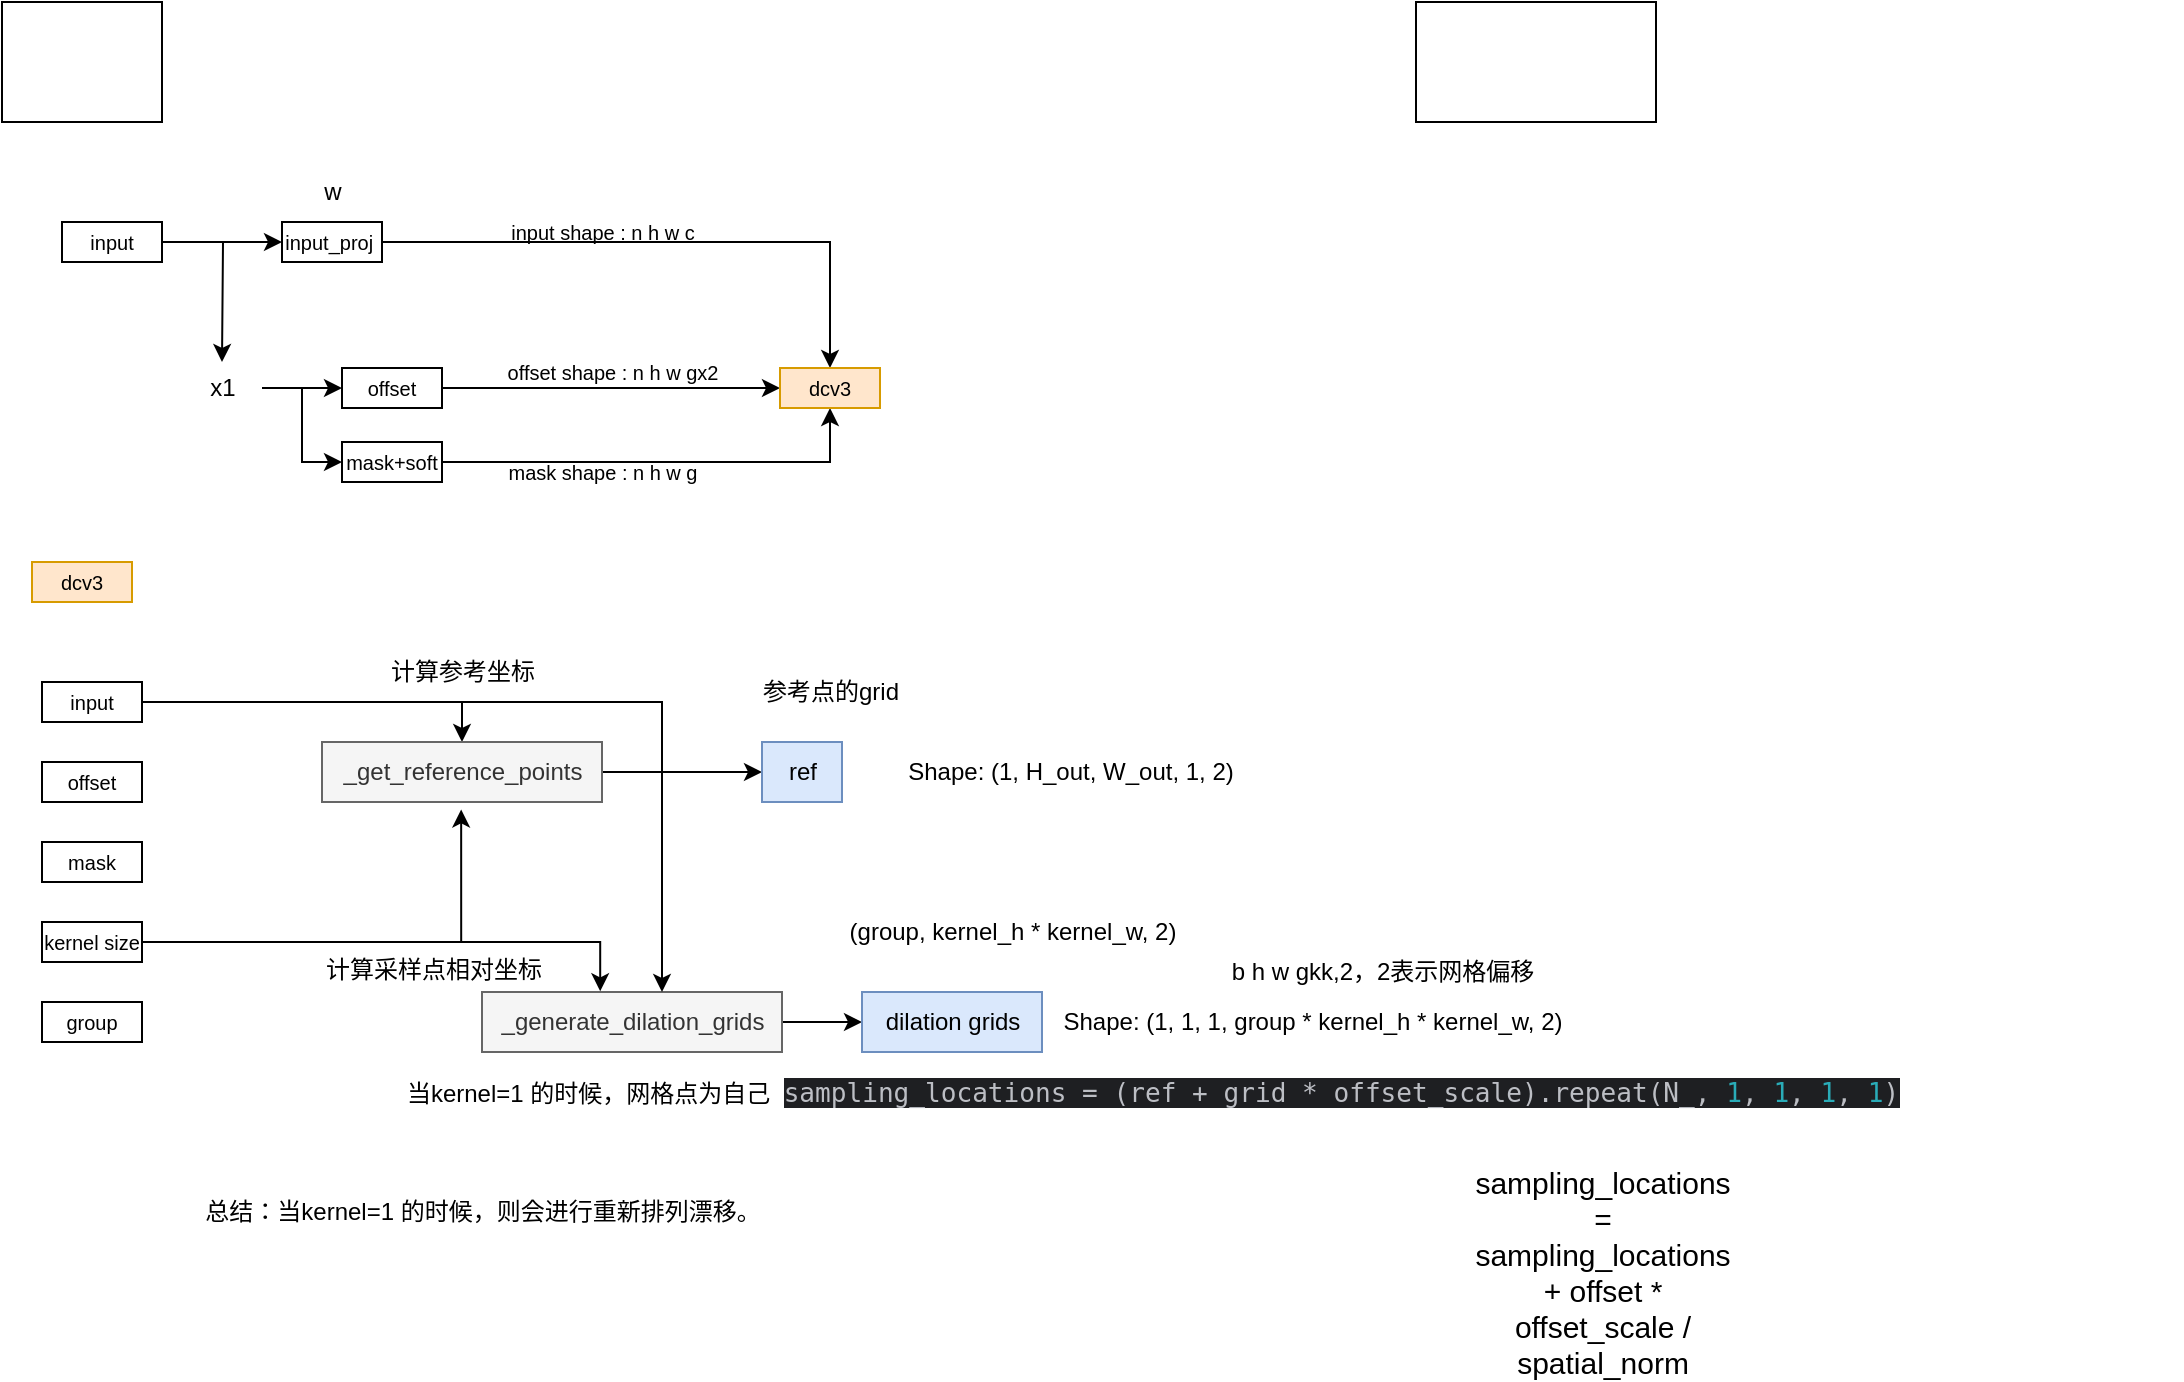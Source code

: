 <mxfile version="26.1.3">
  <diagram name="第 1 页" id="IIF3PYmxGIQ2WKmlQFw2">
    <mxGraphModel dx="1420" dy="724" grid="1" gridSize="10" guides="1" tooltips="1" connect="1" arrows="1" fold="1" page="1" pageScale="1" pageWidth="827" pageHeight="1169" math="0" shadow="0">
      <root>
        <mxCell id="0" />
        <mxCell id="1" parent="0" />
        <mxCell id="mqvMD9u0rO13LE9v99cT-2" value="" style="rounded=0;whiteSpace=wrap;html=1;" vertex="1" parent="1">
          <mxGeometry x="707" width="120" height="60" as="geometry" />
        </mxCell>
        <mxCell id="mqvMD9u0rO13LE9v99cT-3" value="" style="rounded=0;whiteSpace=wrap;html=1;" vertex="1" parent="1">
          <mxGeometry width="80" height="60" as="geometry" />
        </mxCell>
        <mxCell id="mqvMD9u0rO13LE9v99cT-8" style="edgeStyle=orthogonalEdgeStyle;rounded=0;orthogonalLoop=1;jettySize=auto;html=1;entryX=0;entryY=0.5;entryDx=0;entryDy=0;" edge="1" parent="1" source="mqvMD9u0rO13LE9v99cT-4" target="mqvMD9u0rO13LE9v99cT-6">
          <mxGeometry relative="1" as="geometry" />
        </mxCell>
        <mxCell id="mqvMD9u0rO13LE9v99cT-9" style="edgeStyle=orthogonalEdgeStyle;rounded=0;orthogonalLoop=1;jettySize=auto;html=1;" edge="1" parent="1" source="mqvMD9u0rO13LE9v99cT-4">
          <mxGeometry relative="1" as="geometry">
            <mxPoint x="110" y="180" as="targetPoint" />
          </mxGeometry>
        </mxCell>
        <mxCell id="mqvMD9u0rO13LE9v99cT-4" value="&lt;span style=&quot;font-size: 10px;&quot;&gt;input&lt;/span&gt;" style="rounded=0;whiteSpace=wrap;html=1;" vertex="1" parent="1">
          <mxGeometry x="30" y="110" width="50" height="20" as="geometry" />
        </mxCell>
        <mxCell id="mqvMD9u0rO13LE9v99cT-24" style="edgeStyle=orthogonalEdgeStyle;rounded=0;orthogonalLoop=1;jettySize=auto;html=1;entryX=0;entryY=0.5;entryDx=0;entryDy=0;" edge="1" parent="1" source="mqvMD9u0rO13LE9v99cT-5" target="mqvMD9u0rO13LE9v99cT-22">
          <mxGeometry relative="1" as="geometry" />
        </mxCell>
        <mxCell id="mqvMD9u0rO13LE9v99cT-5" value="&lt;font style=&quot;font-size: 10px;&quot;&gt;offset&lt;/font&gt;" style="rounded=0;whiteSpace=wrap;html=1;" vertex="1" parent="1">
          <mxGeometry x="170" y="183" width="50" height="20" as="geometry" />
        </mxCell>
        <mxCell id="mqvMD9u0rO13LE9v99cT-23" style="edgeStyle=orthogonalEdgeStyle;rounded=0;orthogonalLoop=1;jettySize=auto;html=1;" edge="1" parent="1" source="mqvMD9u0rO13LE9v99cT-6" target="mqvMD9u0rO13LE9v99cT-22">
          <mxGeometry relative="1" as="geometry" />
        </mxCell>
        <mxCell id="mqvMD9u0rO13LE9v99cT-6" value="&lt;font style=&quot;font-size: 10px;&quot;&gt;input_proj&amp;nbsp;&lt;/font&gt;" style="rounded=0;whiteSpace=wrap;html=1;" vertex="1" parent="1">
          <mxGeometry x="140" y="110" width="50" height="20" as="geometry" />
        </mxCell>
        <mxCell id="mqvMD9u0rO13LE9v99cT-7" value="w" style="text;html=1;align=center;verticalAlign=middle;resizable=0;points=[];autosize=1;strokeColor=none;fillColor=none;" vertex="1" parent="1">
          <mxGeometry x="150" y="80" width="30" height="30" as="geometry" />
        </mxCell>
        <mxCell id="mqvMD9u0rO13LE9v99cT-11" style="edgeStyle=orthogonalEdgeStyle;rounded=0;orthogonalLoop=1;jettySize=auto;html=1;entryX=0;entryY=0.5;entryDx=0;entryDy=0;" edge="1" parent="1" source="mqvMD9u0rO13LE9v99cT-10" target="mqvMD9u0rO13LE9v99cT-5">
          <mxGeometry relative="1" as="geometry" />
        </mxCell>
        <mxCell id="mqvMD9u0rO13LE9v99cT-13" style="edgeStyle=orthogonalEdgeStyle;rounded=0;orthogonalLoop=1;jettySize=auto;html=1;entryX=0;entryY=0.5;entryDx=0;entryDy=0;" edge="1" parent="1" source="mqvMD9u0rO13LE9v99cT-10" target="mqvMD9u0rO13LE9v99cT-12">
          <mxGeometry relative="1" as="geometry" />
        </mxCell>
        <mxCell id="mqvMD9u0rO13LE9v99cT-10" value="x1" style="text;html=1;align=center;verticalAlign=middle;resizable=0;points=[];autosize=1;strokeColor=none;fillColor=none;" vertex="1" parent="1">
          <mxGeometry x="90" y="178" width="40" height="30" as="geometry" />
        </mxCell>
        <mxCell id="mqvMD9u0rO13LE9v99cT-25" style="edgeStyle=orthogonalEdgeStyle;rounded=0;orthogonalLoop=1;jettySize=auto;html=1;entryX=0.5;entryY=1;entryDx=0;entryDy=0;" edge="1" parent="1" source="mqvMD9u0rO13LE9v99cT-12" target="mqvMD9u0rO13LE9v99cT-22">
          <mxGeometry relative="1" as="geometry" />
        </mxCell>
        <mxCell id="mqvMD9u0rO13LE9v99cT-12" value="&lt;font style=&quot;font-size: 10px;&quot;&gt;mask+soft&lt;/font&gt;" style="rounded=0;whiteSpace=wrap;html=1;" vertex="1" parent="1">
          <mxGeometry x="170" y="220" width="50" height="20" as="geometry" />
        </mxCell>
        <mxCell id="mqvMD9u0rO13LE9v99cT-19" value="&lt;font style=&quot;font-size: 10px;&quot;&gt;offset shape : n h w gx2&lt;/font&gt;" style="text;html=1;align=center;verticalAlign=middle;resizable=0;points=[];autosize=1;strokeColor=none;fillColor=none;" vertex="1" parent="1">
          <mxGeometry x="240" y="170" width="130" height="30" as="geometry" />
        </mxCell>
        <mxCell id="mqvMD9u0rO13LE9v99cT-21" value="&lt;font style=&quot;font-size: 10px;&quot;&gt;mask shape : n h w g&lt;/font&gt;" style="text;html=1;align=center;verticalAlign=middle;resizable=0;points=[];autosize=1;strokeColor=none;fillColor=none;" vertex="1" parent="1">
          <mxGeometry x="240" y="220" width="120" height="30" as="geometry" />
        </mxCell>
        <mxCell id="mqvMD9u0rO13LE9v99cT-22" value="&lt;font style=&quot;font-size: 10px;&quot;&gt;dcv3&lt;/font&gt;" style="rounded=0;whiteSpace=wrap;html=1;fillColor=#ffe6cc;strokeColor=#d79b00;" vertex="1" parent="1">
          <mxGeometry x="389" y="183" width="50" height="20" as="geometry" />
        </mxCell>
        <mxCell id="mqvMD9u0rO13LE9v99cT-26" value="&lt;font style=&quot;font-size: 10px;&quot;&gt;input shape : n h w c&lt;/font&gt;" style="text;html=1;align=center;verticalAlign=middle;resizable=0;points=[];autosize=1;strokeColor=none;fillColor=none;" vertex="1" parent="1">
          <mxGeometry x="240" y="100" width="120" height="30" as="geometry" />
        </mxCell>
        <mxCell id="mqvMD9u0rO13LE9v99cT-27" value="&lt;font style=&quot;font-size: 10px;&quot;&gt;dcv3&lt;/font&gt;" style="rounded=0;whiteSpace=wrap;html=1;fillColor=#ffe6cc;strokeColor=#d79b00;" vertex="1" parent="1">
          <mxGeometry x="15" y="280" width="50" height="20" as="geometry" />
        </mxCell>
        <mxCell id="mqvMD9u0rO13LE9v99cT-34" style="edgeStyle=orthogonalEdgeStyle;rounded=0;orthogonalLoop=1;jettySize=auto;html=1;" edge="1" parent="1" source="mqvMD9u0rO13LE9v99cT-28" target="mqvMD9u0rO13LE9v99cT-33">
          <mxGeometry relative="1" as="geometry" />
        </mxCell>
        <mxCell id="mqvMD9u0rO13LE9v99cT-28" value="&lt;font style=&quot;font-size: 10px;&quot;&gt;input&lt;/font&gt;" style="rounded=0;whiteSpace=wrap;html=1;" vertex="1" parent="1">
          <mxGeometry x="20" y="340" width="50" height="20" as="geometry" />
        </mxCell>
        <mxCell id="mqvMD9u0rO13LE9v99cT-29" value="&lt;font style=&quot;font-size: 10px;&quot;&gt;offset&lt;/font&gt;" style="rounded=0;whiteSpace=wrap;html=1;" vertex="1" parent="1">
          <mxGeometry x="20" y="380" width="50" height="20" as="geometry" />
        </mxCell>
        <mxCell id="mqvMD9u0rO13LE9v99cT-30" value="&lt;font style=&quot;font-size: 10px;&quot;&gt;mask&lt;/font&gt;" style="rounded=0;whiteSpace=wrap;html=1;" vertex="1" parent="1">
          <mxGeometry x="20" y="420" width="50" height="20" as="geometry" />
        </mxCell>
        <mxCell id="mqvMD9u0rO13LE9v99cT-31" value="&lt;font style=&quot;font-size: 10px;&quot;&gt;kernel size&lt;/font&gt;" style="rounded=0;whiteSpace=wrap;html=1;" vertex="1" parent="1">
          <mxGeometry x="20" y="460" width="50" height="20" as="geometry" />
        </mxCell>
        <mxCell id="mqvMD9u0rO13LE9v99cT-32" value="&lt;font style=&quot;font-size: 10px;&quot;&gt;group&lt;/font&gt;" style="rounded=0;whiteSpace=wrap;html=1;" vertex="1" parent="1">
          <mxGeometry x="20" y="500" width="50" height="20" as="geometry" />
        </mxCell>
        <mxCell id="mqvMD9u0rO13LE9v99cT-36" style="edgeStyle=orthogonalEdgeStyle;rounded=0;orthogonalLoop=1;jettySize=auto;html=1;" edge="1" parent="1" source="mqvMD9u0rO13LE9v99cT-33">
          <mxGeometry relative="1" as="geometry">
            <mxPoint x="380" y="385" as="targetPoint" />
          </mxGeometry>
        </mxCell>
        <mxCell id="mqvMD9u0rO13LE9v99cT-33" value="_get_reference_points" style="text;html=1;align=center;verticalAlign=middle;resizable=0;points=[];autosize=1;strokeColor=#666666;fillColor=#f5f5f5;fontColor=#333333;" vertex="1" parent="1">
          <mxGeometry x="160" y="370" width="140" height="30" as="geometry" />
        </mxCell>
        <mxCell id="mqvMD9u0rO13LE9v99cT-35" style="edgeStyle=orthogonalEdgeStyle;rounded=0;orthogonalLoop=1;jettySize=auto;html=1;entryX=0.497;entryY=1.124;entryDx=0;entryDy=0;entryPerimeter=0;" edge="1" parent="1" source="mqvMD9u0rO13LE9v99cT-31" target="mqvMD9u0rO13LE9v99cT-33">
          <mxGeometry relative="1" as="geometry" />
        </mxCell>
        <mxCell id="mqvMD9u0rO13LE9v99cT-37" value="ref" style="text;html=1;align=center;verticalAlign=middle;resizable=0;points=[];autosize=1;strokeColor=#6c8ebf;fillColor=#dae8fc;" vertex="1" parent="1">
          <mxGeometry x="380" y="370" width="40" height="30" as="geometry" />
        </mxCell>
        <mxCell id="mqvMD9u0rO13LE9v99cT-38" value="Shape: (1, H_out, W_out, 1, 2)" style="text;html=1;align=center;verticalAlign=middle;resizable=0;points=[];autosize=1;strokeColor=none;fillColor=none;" vertex="1" parent="1">
          <mxGeometry x="439" y="370" width="190" height="30" as="geometry" />
        </mxCell>
        <mxCell id="mqvMD9u0rO13LE9v99cT-44" style="edgeStyle=orthogonalEdgeStyle;rounded=0;orthogonalLoop=1;jettySize=auto;html=1;" edge="1" parent="1" source="mqvMD9u0rO13LE9v99cT-39" target="mqvMD9u0rO13LE9v99cT-43">
          <mxGeometry relative="1" as="geometry" />
        </mxCell>
        <mxCell id="mqvMD9u0rO13LE9v99cT-39" value="_generate_dilation_grids" style="text;html=1;align=center;verticalAlign=middle;resizable=0;points=[];autosize=1;strokeColor=#666666;fillColor=#f5f5f5;fontColor=#333333;" vertex="1" parent="1">
          <mxGeometry x="240" y="495" width="150" height="30" as="geometry" />
        </mxCell>
        <mxCell id="mqvMD9u0rO13LE9v99cT-40" style="edgeStyle=orthogonalEdgeStyle;rounded=0;orthogonalLoop=1;jettySize=auto;html=1;" edge="1" parent="1" source="mqvMD9u0rO13LE9v99cT-28" target="mqvMD9u0rO13LE9v99cT-39">
          <mxGeometry relative="1" as="geometry">
            <mxPoint x="270" y="510" as="targetPoint" />
            <Array as="points">
              <mxPoint x="330" y="350" />
            </Array>
          </mxGeometry>
        </mxCell>
        <mxCell id="mqvMD9u0rO13LE9v99cT-41" style="edgeStyle=orthogonalEdgeStyle;rounded=0;orthogonalLoop=1;jettySize=auto;html=1;entryX=0.394;entryY=-0.012;entryDx=0;entryDy=0;entryPerimeter=0;" edge="1" parent="1" source="mqvMD9u0rO13LE9v99cT-31" target="mqvMD9u0rO13LE9v99cT-39">
          <mxGeometry relative="1" as="geometry">
            <mxPoint x="299" y="490" as="targetPoint" />
          </mxGeometry>
        </mxCell>
        <mxCell id="mqvMD9u0rO13LE9v99cT-42" value="参考点的grid" style="text;html=1;align=center;verticalAlign=middle;resizable=0;points=[];autosize=1;strokeColor=none;fillColor=none;" vertex="1" parent="1">
          <mxGeometry x="369" y="330" width="90" height="30" as="geometry" />
        </mxCell>
        <mxCell id="mqvMD9u0rO13LE9v99cT-43" value="dilation grids" style="text;html=1;align=center;verticalAlign=middle;resizable=0;points=[];autosize=1;strokeColor=#6c8ebf;fillColor=#dae8fc;" vertex="1" parent="1">
          <mxGeometry x="430" y="495" width="90" height="30" as="geometry" />
        </mxCell>
        <mxCell id="mqvMD9u0rO13LE9v99cT-45" value="计算采样点相对坐标" style="text;whiteSpace=wrap;html=1;" vertex="1" parent="1">
          <mxGeometry x="160" y="470" width="120" height="30" as="geometry" />
        </mxCell>
        <mxCell id="mqvMD9u0rO13LE9v99cT-46" value="计算参考坐标" style="text;html=1;align=center;verticalAlign=middle;resizable=0;points=[];autosize=1;strokeColor=none;fillColor=none;" vertex="1" parent="1">
          <mxGeometry x="180" y="320" width="100" height="30" as="geometry" />
        </mxCell>
        <mxCell id="mqvMD9u0rO13LE9v99cT-47" value="Shape: (1, 1, 1, group * kernel_h * kernel_w, 2)" style="text;html=1;align=center;verticalAlign=middle;resizable=0;points=[];autosize=1;strokeColor=none;fillColor=none;" vertex="1" parent="1">
          <mxGeometry x="520" y="495" width="270" height="30" as="geometry" />
        </mxCell>
        <mxCell id="mqvMD9u0rO13LE9v99cT-48" value="(group, kernel_h * kernel_w, 2)" style="text;html=1;align=center;verticalAlign=middle;resizable=0;points=[];autosize=1;strokeColor=none;fillColor=none;" vertex="1" parent="1">
          <mxGeometry x="410" y="450" width="190" height="30" as="geometry" />
        </mxCell>
        <mxCell id="mqvMD9u0rO13LE9v99cT-49" value="b h w gkk,2，2表示网格偏移" style="text;html=1;align=center;verticalAlign=middle;resizable=0;points=[];autosize=1;strokeColor=none;fillColor=none;" vertex="1" parent="1">
          <mxGeometry x="605" y="470" width="170" height="30" as="geometry" />
        </mxCell>
        <mxCell id="mqvMD9u0rO13LE9v99cT-50" value="当kernel=1 的时候，网格点为自己&amp;nbsp;&amp;nbsp;&lt;span style=&quot;font-family: &amp;quot;JetBrains Mono&amp;quot;, monospace; font-size: 9.8pt; background-color: rgb(30, 31, 34); color: rgb(188, 190, 196);&quot;&gt;sampling_locations = (ref + grid * offset_scale).repeat(N_, &lt;/span&gt;&lt;span style=&quot;font-family: &amp;quot;JetBrains Mono&amp;quot;, monospace; font-size: 9.8pt; background-color: rgb(30, 31, 34); color: rgb(42, 172, 184);&quot;&gt;1&lt;/span&gt;&lt;span style=&quot;font-family: &amp;quot;JetBrains Mono&amp;quot;, monospace; font-size: 9.8pt; background-color: rgb(30, 31, 34); color: rgb(188, 190, 196);&quot;&gt;, &lt;/span&gt;&lt;span style=&quot;font-family: &amp;quot;JetBrains Mono&amp;quot;, monospace; font-size: 9.8pt; background-color: rgb(30, 31, 34); color: rgb(42, 172, 184);&quot;&gt;1&lt;/span&gt;&lt;span style=&quot;font-family: &amp;quot;JetBrains Mono&amp;quot;, monospace; font-size: 9.8pt; background-color: rgb(30, 31, 34); color: rgb(188, 190, 196);&quot;&gt;, &lt;/span&gt;&lt;span style=&quot;font-family: &amp;quot;JetBrains Mono&amp;quot;, monospace; font-size: 9.8pt; background-color: rgb(30, 31, 34); color: rgb(42, 172, 184);&quot;&gt;1&lt;/span&gt;&lt;span style=&quot;font-family: &amp;quot;JetBrains Mono&amp;quot;, monospace; font-size: 9.8pt; background-color: rgb(30, 31, 34); color: rgb(188, 190, 196);&quot;&gt;, &lt;/span&gt;&lt;span style=&quot;font-family: &amp;quot;JetBrains Mono&amp;quot;, monospace; font-size: 9.8pt; background-color: rgb(30, 31, 34); color: rgb(42, 172, 184);&quot;&gt;1&lt;/span&gt;&lt;span style=&quot;font-family: &amp;quot;JetBrains Mono&amp;quot;, monospace; font-size: 9.8pt; background-color: rgb(30, 31, 34); color: rgb(188, 190, 196);&quot;&gt;)&lt;/span&gt;" style="text;html=1;align=center;verticalAlign=middle;resizable=0;points=[];autosize=1;strokeColor=none;fillColor=none;" vertex="1" parent="1">
          <mxGeometry x="220" y="530" width="710" height="30" as="geometry" />
        </mxCell>
        <mxCell id="mqvMD9u0rO13LE9v99cT-51" value="&lt;span style=&quot;font-family: &amp;quot;Microsoft YaHei&amp;quot;, Arial, Helvetica, sans-serif, 宋体; font-size: 15px; text-align: start; text-wrap: wrap; background-color: rgb(255, 255, 255);&quot;&gt;sampling_locations = sampling_locations + offset * offset_scale / spatial_norm&lt;/span&gt;" style="text;html=1;align=center;verticalAlign=middle;resizable=0;points=[];autosize=1;strokeColor=none;fillColor=none;" vertex="1" parent="1">
          <mxGeometry x="510" y="620" width="580" height="30" as="geometry" />
        </mxCell>
        <mxCell id="mqvMD9u0rO13LE9v99cT-52" value="总结：当kernel=1 的时候，则会进行重新排列漂移。" style="text;html=1;align=center;verticalAlign=middle;resizable=0;points=[];autosize=1;strokeColor=none;fillColor=none;" vertex="1" parent="1">
          <mxGeometry x="90" y="590" width="300" height="30" as="geometry" />
        </mxCell>
      </root>
    </mxGraphModel>
  </diagram>
</mxfile>
